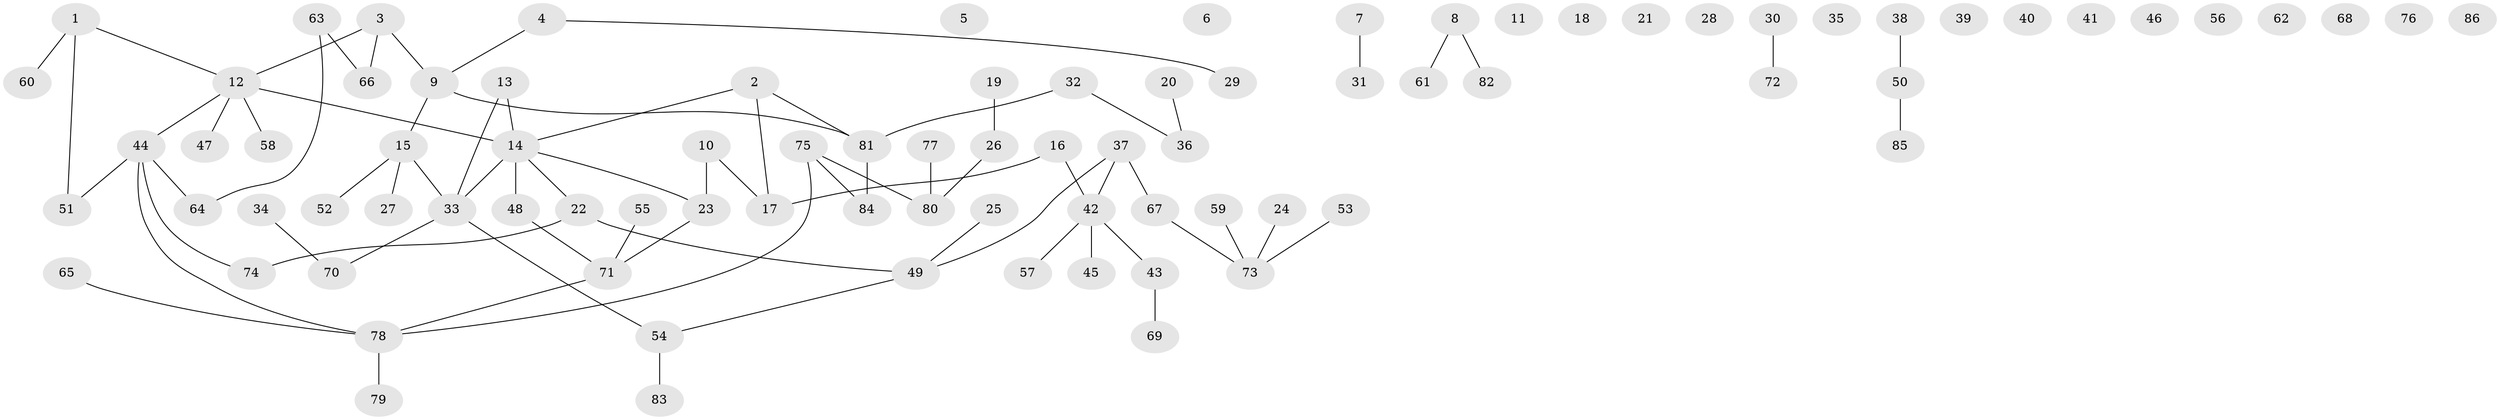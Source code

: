 // coarse degree distribution, {2: 0.14516129032258066, 4: 0.06451612903225806, 3: 0.12903225806451613, 1: 0.2903225806451613, 0: 0.2903225806451613, 6: 0.03225806451612903, 5: 0.03225806451612903, 8: 0.016129032258064516}
// Generated by graph-tools (version 1.1) at 2025/23/03/03/25 07:23:28]
// undirected, 86 vertices, 77 edges
graph export_dot {
graph [start="1"]
  node [color=gray90,style=filled];
  1;
  2;
  3;
  4;
  5;
  6;
  7;
  8;
  9;
  10;
  11;
  12;
  13;
  14;
  15;
  16;
  17;
  18;
  19;
  20;
  21;
  22;
  23;
  24;
  25;
  26;
  27;
  28;
  29;
  30;
  31;
  32;
  33;
  34;
  35;
  36;
  37;
  38;
  39;
  40;
  41;
  42;
  43;
  44;
  45;
  46;
  47;
  48;
  49;
  50;
  51;
  52;
  53;
  54;
  55;
  56;
  57;
  58;
  59;
  60;
  61;
  62;
  63;
  64;
  65;
  66;
  67;
  68;
  69;
  70;
  71;
  72;
  73;
  74;
  75;
  76;
  77;
  78;
  79;
  80;
  81;
  82;
  83;
  84;
  85;
  86;
  1 -- 12;
  1 -- 51;
  1 -- 60;
  2 -- 14;
  2 -- 17;
  2 -- 81;
  3 -- 9;
  3 -- 12;
  3 -- 66;
  4 -- 9;
  4 -- 29;
  7 -- 31;
  8 -- 61;
  8 -- 82;
  9 -- 15;
  9 -- 81;
  10 -- 17;
  10 -- 23;
  12 -- 14;
  12 -- 44;
  12 -- 47;
  12 -- 58;
  13 -- 14;
  13 -- 33;
  14 -- 22;
  14 -- 23;
  14 -- 33;
  14 -- 48;
  15 -- 27;
  15 -- 33;
  15 -- 52;
  16 -- 17;
  16 -- 42;
  19 -- 26;
  20 -- 36;
  22 -- 49;
  22 -- 74;
  23 -- 71;
  24 -- 73;
  25 -- 49;
  26 -- 80;
  30 -- 72;
  32 -- 36;
  32 -- 81;
  33 -- 54;
  33 -- 70;
  34 -- 70;
  37 -- 42;
  37 -- 49;
  37 -- 67;
  38 -- 50;
  42 -- 43;
  42 -- 45;
  42 -- 57;
  43 -- 69;
  44 -- 51;
  44 -- 64;
  44 -- 74;
  44 -- 78;
  48 -- 71;
  49 -- 54;
  50 -- 85;
  53 -- 73;
  54 -- 83;
  55 -- 71;
  59 -- 73;
  63 -- 64;
  63 -- 66;
  65 -- 78;
  67 -- 73;
  71 -- 78;
  75 -- 78;
  75 -- 80;
  75 -- 84;
  77 -- 80;
  78 -- 79;
  81 -- 84;
}

